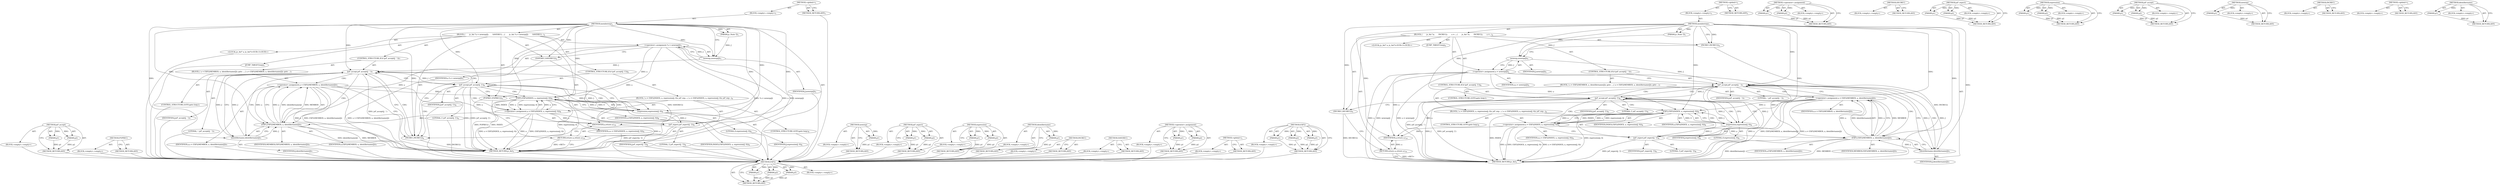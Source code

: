 digraph "EXP2" {
vulnerable_93 [label=<(METHOD,EXP2)>];
vulnerable_94 [label=<(PARAM,p1)>];
vulnerable_95 [label=<(PARAM,p2)>];
vulnerable_96 [label=<(PARAM,p3)>];
vulnerable_97 [label=<(BLOCK,&lt;empty&gt;,&lt;empty&gt;)>];
vulnerable_98 [label=<(METHOD_RETURN,ANY)>];
vulnerable_6 [label=<(METHOD,&lt;global&gt;)<SUB>1</SUB>>];
vulnerable_7 [label=<(BLOCK,&lt;empty&gt;,&lt;empty&gt;)<SUB>1</SUB>>];
vulnerable_8 [label=<(METHOD,memberexp)<SUB>1</SUB>>];
vulnerable_9 [label=<(PARAM,js_State *J)<SUB>1</SUB>>];
vulnerable_10 [label=<(BLOCK,{
       js_Ast *a;
       INCREC();
       a =...,{
       js_Ast *a;
       INCREC();
       a =...)<SUB>2</SUB>>];
vulnerable_11 [label="<(LOCAL,js_Ast* a: js_Ast*)<SUB>3</SUB>>"];
vulnerable_12 [label=<(INCREC,INCREC())<SUB>4</SUB>>];
vulnerable_13 [label=<(&lt;operator&gt;.assignment,a = newexp(J))<SUB>5</SUB>>];
vulnerable_14 [label=<(IDENTIFIER,a,a = newexp(J))<SUB>5</SUB>>];
vulnerable_15 [label=<(newexp,newexp(J))<SUB>5</SUB>>];
vulnerable_16 [label=<(IDENTIFIER,J,newexp(J))<SUB>5</SUB>>];
vulnerable_17 [label=<(JUMP_TARGET,loop)<SUB>6</SUB>>];
vulnerable_18 [label=<(CONTROL_STRUCTURE,IF,if (jsP_accept(J, '.')))<SUB>7</SUB>>];
vulnerable_19 [label=<(jsP_accept,jsP_accept(J, '.'))<SUB>7</SUB>>];
vulnerable_20 [label=<(IDENTIFIER,J,jsP_accept(J, '.'))<SUB>7</SUB>>];
vulnerable_21 [label=<(LITERAL,'.',jsP_accept(J, '.'))<SUB>7</SUB>>];
vulnerable_22 [label=<(BLOCK,{ a = EXP2(MEMBER, a, identifiername(J)); goto ...,{ a = EXP2(MEMBER, a, identifiername(J)); goto ...)<SUB>7</SUB>>];
vulnerable_23 [label=<(&lt;operator&gt;.assignment,a = EXP2(MEMBER, a, identifiername(J)))<SUB>7</SUB>>];
vulnerable_24 [label=<(IDENTIFIER,a,a = EXP2(MEMBER, a, identifiername(J)))<SUB>7</SUB>>];
vulnerable_25 [label=<(EXP2,EXP2(MEMBER, a, identifiername(J)))<SUB>7</SUB>>];
vulnerable_26 [label=<(IDENTIFIER,MEMBER,EXP2(MEMBER, a, identifiername(J)))<SUB>7</SUB>>];
vulnerable_27 [label=<(IDENTIFIER,a,EXP2(MEMBER, a, identifiername(J)))<SUB>7</SUB>>];
vulnerable_28 [label=<(identifiername,identifiername(J))<SUB>7</SUB>>];
vulnerable_29 [label=<(IDENTIFIER,J,identifiername(J))<SUB>7</SUB>>];
vulnerable_30 [label=<(CONTROL_STRUCTURE,GOTO,goto loop;)<SUB>7</SUB>>];
vulnerable_31 [label=<(CONTROL_STRUCTURE,IF,if (jsP_accept(J, '[')))<SUB>8</SUB>>];
vulnerable_32 [label=<(jsP_accept,jsP_accept(J, '['))<SUB>8</SUB>>];
vulnerable_33 [label=<(IDENTIFIER,J,jsP_accept(J, '['))<SUB>8</SUB>>];
vulnerable_34 [label=<(LITERAL,'[',jsP_accept(J, '['))<SUB>8</SUB>>];
vulnerable_35 [label=<(BLOCK,{ a = EXP2(INDEX, a, expression(J, 0)); jsP_exp...,{ a = EXP2(INDEX, a, expression(J, 0)); jsP_exp...)<SUB>8</SUB>>];
vulnerable_36 [label=<(&lt;operator&gt;.assignment,a = EXP2(INDEX, a, expression(J, 0)))<SUB>8</SUB>>];
vulnerable_37 [label=<(IDENTIFIER,a,a = EXP2(INDEX, a, expression(J, 0)))<SUB>8</SUB>>];
vulnerable_38 [label=<(EXP2,EXP2(INDEX, a, expression(J, 0)))<SUB>8</SUB>>];
vulnerable_39 [label=<(IDENTIFIER,INDEX,EXP2(INDEX, a, expression(J, 0)))<SUB>8</SUB>>];
vulnerable_40 [label=<(IDENTIFIER,a,EXP2(INDEX, a, expression(J, 0)))<SUB>8</SUB>>];
vulnerable_41 [label=<(expression,expression(J, 0))<SUB>8</SUB>>];
vulnerable_42 [label=<(IDENTIFIER,J,expression(J, 0))<SUB>8</SUB>>];
vulnerable_43 [label=<(LITERAL,0,expression(J, 0))<SUB>8</SUB>>];
vulnerable_44 [label=<(jsP_expect,jsP_expect(J, ']'))<SUB>8</SUB>>];
vulnerable_45 [label=<(IDENTIFIER,J,jsP_expect(J, ']'))<SUB>8</SUB>>];
vulnerable_46 [label=<(LITERAL,']',jsP_expect(J, ']'))<SUB>8</SUB>>];
vulnerable_47 [label=<(CONTROL_STRUCTURE,GOTO,goto loop;)<SUB>8</SUB>>];
vulnerable_48 [label=<(DECREC,DECREC())<SUB>9</SUB>>];
vulnerable_49 [label=<(RETURN,return a;,return a;)<SUB>10</SUB>>];
vulnerable_50 [label=<(IDENTIFIER,a,return a;)<SUB>10</SUB>>];
vulnerable_51 [label=<(METHOD_RETURN,js_Ast)<SUB>1</SUB>>];
vulnerable_53 [label=<(METHOD_RETURN,ANY)<SUB>1</SUB>>];
vulnerable_79 [label=<(METHOD,&lt;operator&gt;.assignment)>];
vulnerable_80 [label=<(PARAM,p1)>];
vulnerable_81 [label=<(PARAM,p2)>];
vulnerable_82 [label=<(BLOCK,&lt;empty&gt;,&lt;empty&gt;)>];
vulnerable_83 [label=<(METHOD_RETURN,ANY)>];
vulnerable_113 [label=<(METHOD,DECREC)>];
vulnerable_114 [label=<(BLOCK,&lt;empty&gt;,&lt;empty&gt;)>];
vulnerable_115 [label=<(METHOD_RETURN,ANY)>];
vulnerable_108 [label=<(METHOD,jsP_expect)>];
vulnerable_109 [label=<(PARAM,p1)>];
vulnerable_110 [label=<(PARAM,p2)>];
vulnerable_111 [label=<(BLOCK,&lt;empty&gt;,&lt;empty&gt;)>];
vulnerable_112 [label=<(METHOD_RETURN,ANY)>];
vulnerable_103 [label=<(METHOD,expression)>];
vulnerable_104 [label=<(PARAM,p1)>];
vulnerable_105 [label=<(PARAM,p2)>];
vulnerable_106 [label=<(BLOCK,&lt;empty&gt;,&lt;empty&gt;)>];
vulnerable_107 [label=<(METHOD_RETURN,ANY)>];
vulnerable_88 [label=<(METHOD,jsP_accept)>];
vulnerable_89 [label=<(PARAM,p1)>];
vulnerable_90 [label=<(PARAM,p2)>];
vulnerable_91 [label=<(BLOCK,&lt;empty&gt;,&lt;empty&gt;)>];
vulnerable_92 [label=<(METHOD_RETURN,ANY)>];
vulnerable_84 [label=<(METHOD,newexp)>];
vulnerable_85 [label=<(PARAM,p1)>];
vulnerable_86 [label=<(BLOCK,&lt;empty&gt;,&lt;empty&gt;)>];
vulnerable_87 [label=<(METHOD_RETURN,ANY)>];
vulnerable_76 [label=<(METHOD,INCREC)>];
vulnerable_77 [label=<(BLOCK,&lt;empty&gt;,&lt;empty&gt;)>];
vulnerable_78 [label=<(METHOD_RETURN,ANY)>];
vulnerable_70 [label=<(METHOD,&lt;global&gt;)<SUB>1</SUB>>];
vulnerable_71 [label=<(BLOCK,&lt;empty&gt;,&lt;empty&gt;)>];
vulnerable_72 [label=<(METHOD_RETURN,ANY)>];
vulnerable_99 [label=<(METHOD,identifiername)>];
vulnerable_100 [label=<(PARAM,p1)>];
vulnerable_101 [label=<(BLOCK,&lt;empty&gt;,&lt;empty&gt;)>];
vulnerable_102 [label=<(METHOD_RETURN,ANY)>];
fixed_92 [label=<(METHOD,jsP_accept)>];
fixed_93 [label=<(PARAM,p1)>];
fixed_94 [label=<(PARAM,p2)>];
fixed_95 [label=<(BLOCK,&lt;empty&gt;,&lt;empty&gt;)>];
fixed_96 [label=<(METHOD_RETURN,ANY)>];
fixed_117 [label=<(METHOD,POPREC)>];
fixed_118 [label=<(BLOCK,&lt;empty&gt;,&lt;empty&gt;)>];
fixed_119 [label=<(METHOD_RETURN,ANY)>];
fixed_6 [label=<(METHOD,&lt;global&gt;)<SUB>1</SUB>>];
fixed_7 [label=<(BLOCK,&lt;empty&gt;,&lt;empty&gt;)<SUB>1</SUB>>];
fixed_8 [label=<(METHOD,memberexp)<SUB>1</SUB>>];
fixed_9 [label=<(PARAM,js_State *J)<SUB>1</SUB>>];
fixed_10 [label=<(BLOCK,{
       js_Ast *a = newexp(J);
       SAVEREC(...,{
       js_Ast *a = newexp(J);
       SAVEREC(...)<SUB>2</SUB>>];
fixed_11 [label="<(LOCAL,js_Ast* a: js_Ast*)<SUB>3</SUB>>"];
fixed_12 [label=<(&lt;operator&gt;.assignment,*a = newexp(J))<SUB>3</SUB>>];
fixed_13 [label=<(IDENTIFIER,a,*a = newexp(J))<SUB>3</SUB>>];
fixed_14 [label=<(newexp,newexp(J))<SUB>3</SUB>>];
fixed_15 [label=<(IDENTIFIER,J,newexp(J))<SUB>3</SUB>>];
fixed_16 [label=<(SAVEREC,SAVEREC())<SUB>4</SUB>>];
fixed_17 [label=<(JUMP_TARGET,loop)<SUB>5</SUB>>];
fixed_18 [label=<(INCREC,INCREC())<SUB>6</SUB>>];
fixed_19 [label=<(CONTROL_STRUCTURE,IF,if (jsP_accept(J, '.')))<SUB>7</SUB>>];
fixed_20 [label=<(jsP_accept,jsP_accept(J, '.'))<SUB>7</SUB>>];
fixed_21 [label=<(IDENTIFIER,J,jsP_accept(J, '.'))<SUB>7</SUB>>];
fixed_22 [label=<(LITERAL,'.',jsP_accept(J, '.'))<SUB>7</SUB>>];
fixed_23 [label=<(BLOCK,{ a = EXP2(MEMBER, a, identifiername(J)); goto ...,{ a = EXP2(MEMBER, a, identifiername(J)); goto ...)<SUB>7</SUB>>];
fixed_24 [label=<(&lt;operator&gt;.assignment,a = EXP2(MEMBER, a, identifiername(J)))<SUB>7</SUB>>];
fixed_25 [label=<(IDENTIFIER,a,a = EXP2(MEMBER, a, identifiername(J)))<SUB>7</SUB>>];
fixed_26 [label=<(EXP2,EXP2(MEMBER, a, identifiername(J)))<SUB>7</SUB>>];
fixed_27 [label=<(IDENTIFIER,MEMBER,EXP2(MEMBER, a, identifiername(J)))<SUB>7</SUB>>];
fixed_28 [label=<(IDENTIFIER,a,EXP2(MEMBER, a, identifiername(J)))<SUB>7</SUB>>];
fixed_29 [label=<(identifiername,identifiername(J))<SUB>7</SUB>>];
fixed_30 [label=<(IDENTIFIER,J,identifiername(J))<SUB>7</SUB>>];
fixed_31 [label=<(CONTROL_STRUCTURE,GOTO,goto loop;)<SUB>7</SUB>>];
fixed_32 [label=<(CONTROL_STRUCTURE,IF,if (jsP_accept(J, '[')))<SUB>8</SUB>>];
fixed_33 [label=<(jsP_accept,jsP_accept(J, '['))<SUB>8</SUB>>];
fixed_34 [label=<(IDENTIFIER,J,jsP_accept(J, '['))<SUB>8</SUB>>];
fixed_35 [label=<(LITERAL,'[',jsP_accept(J, '['))<SUB>8</SUB>>];
fixed_36 [label=<(BLOCK,{ a = EXP2(INDEX, a, expression(J, 0)); jsP_exp...,{ a = EXP2(INDEX, a, expression(J, 0)); jsP_exp...)<SUB>8</SUB>>];
fixed_37 [label=<(&lt;operator&gt;.assignment,a = EXP2(INDEX, a, expression(J, 0)))<SUB>8</SUB>>];
fixed_38 [label=<(IDENTIFIER,a,a = EXP2(INDEX, a, expression(J, 0)))<SUB>8</SUB>>];
fixed_39 [label=<(EXP2,EXP2(INDEX, a, expression(J, 0)))<SUB>8</SUB>>];
fixed_40 [label=<(IDENTIFIER,INDEX,EXP2(INDEX, a, expression(J, 0)))<SUB>8</SUB>>];
fixed_41 [label=<(IDENTIFIER,a,EXP2(INDEX, a, expression(J, 0)))<SUB>8</SUB>>];
fixed_42 [label=<(expression,expression(J, 0))<SUB>8</SUB>>];
fixed_43 [label=<(IDENTIFIER,J,expression(J, 0))<SUB>8</SUB>>];
fixed_44 [label=<(LITERAL,0,expression(J, 0))<SUB>8</SUB>>];
fixed_45 [label=<(jsP_expect,jsP_expect(J, ']'))<SUB>8</SUB>>];
fixed_46 [label=<(IDENTIFIER,J,jsP_expect(J, ']'))<SUB>8</SUB>>];
fixed_47 [label=<(LITERAL,']',jsP_expect(J, ']'))<SUB>8</SUB>>];
fixed_48 [label=<(CONTROL_STRUCTURE,GOTO,goto loop;)<SUB>8</SUB>>];
fixed_49 [label=<(POPREC,POPREC())<SUB>9</SUB>>];
fixed_50 [label=<(RETURN,return a;,return a;)<SUB>10</SUB>>];
fixed_51 [label=<(IDENTIFIER,a,return a;)<SUB>10</SUB>>];
fixed_52 [label=<(METHOD_RETURN,js_Ast)<SUB>1</SUB>>];
fixed_54 [label=<(METHOD_RETURN,ANY)<SUB>1</SUB>>];
fixed_82 [label=<(METHOD,newexp)>];
fixed_83 [label=<(PARAM,p1)>];
fixed_84 [label=<(BLOCK,&lt;empty&gt;,&lt;empty&gt;)>];
fixed_85 [label=<(METHOD_RETURN,ANY)>];
fixed_112 [label=<(METHOD,jsP_expect)>];
fixed_113 [label=<(PARAM,p1)>];
fixed_114 [label=<(PARAM,p2)>];
fixed_115 [label=<(BLOCK,&lt;empty&gt;,&lt;empty&gt;)>];
fixed_116 [label=<(METHOD_RETURN,ANY)>];
fixed_107 [label=<(METHOD,expression)>];
fixed_108 [label=<(PARAM,p1)>];
fixed_109 [label=<(PARAM,p2)>];
fixed_110 [label=<(BLOCK,&lt;empty&gt;,&lt;empty&gt;)>];
fixed_111 [label=<(METHOD_RETURN,ANY)>];
fixed_103 [label=<(METHOD,identifiername)>];
fixed_104 [label=<(PARAM,p1)>];
fixed_105 [label=<(BLOCK,&lt;empty&gt;,&lt;empty&gt;)>];
fixed_106 [label=<(METHOD_RETURN,ANY)>];
fixed_89 [label=<(METHOD,INCREC)>];
fixed_90 [label=<(BLOCK,&lt;empty&gt;,&lt;empty&gt;)>];
fixed_91 [label=<(METHOD_RETURN,ANY)>];
fixed_86 [label=<(METHOD,SAVEREC)>];
fixed_87 [label=<(BLOCK,&lt;empty&gt;,&lt;empty&gt;)>];
fixed_88 [label=<(METHOD_RETURN,ANY)>];
fixed_77 [label=<(METHOD,&lt;operator&gt;.assignment)>];
fixed_78 [label=<(PARAM,p1)>];
fixed_79 [label=<(PARAM,p2)>];
fixed_80 [label=<(BLOCK,&lt;empty&gt;,&lt;empty&gt;)>];
fixed_81 [label=<(METHOD_RETURN,ANY)>];
fixed_71 [label=<(METHOD,&lt;global&gt;)<SUB>1</SUB>>];
fixed_72 [label=<(BLOCK,&lt;empty&gt;,&lt;empty&gt;)>];
fixed_73 [label=<(METHOD_RETURN,ANY)>];
fixed_97 [label=<(METHOD,EXP2)>];
fixed_98 [label=<(PARAM,p1)>];
fixed_99 [label=<(PARAM,p2)>];
fixed_100 [label=<(PARAM,p3)>];
fixed_101 [label=<(BLOCK,&lt;empty&gt;,&lt;empty&gt;)>];
fixed_102 [label=<(METHOD_RETURN,ANY)>];
vulnerable_93 -> vulnerable_94  [key=0, label="AST: "];
vulnerable_93 -> vulnerable_94  [key=1, label="DDG: "];
vulnerable_93 -> vulnerable_97  [key=0, label="AST: "];
vulnerable_93 -> vulnerable_95  [key=0, label="AST: "];
vulnerable_93 -> vulnerable_95  [key=1, label="DDG: "];
vulnerable_93 -> vulnerable_98  [key=0, label="AST: "];
vulnerable_93 -> vulnerable_98  [key=1, label="CFG: "];
vulnerable_93 -> vulnerable_96  [key=0, label="AST: "];
vulnerable_93 -> vulnerable_96  [key=1, label="DDG: "];
vulnerable_94 -> vulnerable_98  [key=0, label="DDG: p1"];
vulnerable_95 -> vulnerable_98  [key=0, label="DDG: p2"];
vulnerable_96 -> vulnerable_98  [key=0, label="DDG: p3"];
vulnerable_6 -> vulnerable_7  [key=0, label="AST: "];
vulnerable_6 -> vulnerable_53  [key=0, label="AST: "];
vulnerable_6 -> vulnerable_53  [key=1, label="CFG: "];
vulnerable_7 -> vulnerable_8  [key=0, label="AST: "];
vulnerable_8 -> vulnerable_9  [key=0, label="AST: "];
vulnerable_8 -> vulnerable_9  [key=1, label="DDG: "];
vulnerable_8 -> vulnerable_10  [key=0, label="AST: "];
vulnerable_8 -> vulnerable_51  [key=0, label="AST: "];
vulnerable_8 -> vulnerable_12  [key=0, label="CFG: "];
vulnerable_8 -> vulnerable_12  [key=1, label="DDG: "];
vulnerable_8 -> vulnerable_48  [key=0, label="DDG: "];
vulnerable_8 -> vulnerable_50  [key=0, label="DDG: "];
vulnerable_8 -> vulnerable_15  [key=0, label="DDG: "];
vulnerable_8 -> vulnerable_19  [key=0, label="DDG: "];
vulnerable_8 -> vulnerable_32  [key=0, label="DDG: "];
vulnerable_8 -> vulnerable_44  [key=0, label="DDG: "];
vulnerable_8 -> vulnerable_25  [key=0, label="DDG: "];
vulnerable_8 -> vulnerable_38  [key=0, label="DDG: "];
vulnerable_8 -> vulnerable_28  [key=0, label="DDG: "];
vulnerable_8 -> vulnerable_41  [key=0, label="DDG: "];
vulnerable_9 -> vulnerable_15  [key=0, label="DDG: J"];
vulnerable_10 -> vulnerable_11  [key=0, label="AST: "];
vulnerable_10 -> vulnerable_12  [key=0, label="AST: "];
vulnerable_10 -> vulnerable_13  [key=0, label="AST: "];
vulnerable_10 -> vulnerable_17  [key=0, label="AST: "];
vulnerable_10 -> vulnerable_18  [key=0, label="AST: "];
vulnerable_10 -> vulnerable_31  [key=0, label="AST: "];
vulnerable_10 -> vulnerable_48  [key=0, label="AST: "];
vulnerable_10 -> vulnerable_49  [key=0, label="AST: "];
vulnerable_12 -> vulnerable_15  [key=0, label="CFG: "];
vulnerable_12 -> vulnerable_51  [key=0, label="DDG: INCREC()"];
vulnerable_13 -> vulnerable_14  [key=0, label="AST: "];
vulnerable_13 -> vulnerable_15  [key=0, label="AST: "];
vulnerable_13 -> vulnerable_19  [key=0, label="CFG: "];
vulnerable_13 -> vulnerable_51  [key=0, label="DDG: a"];
vulnerable_13 -> vulnerable_51  [key=1, label="DDG: newexp(J)"];
vulnerable_13 -> vulnerable_51  [key=2, label="DDG: a = newexp(J)"];
vulnerable_13 -> vulnerable_50  [key=0, label="DDG: a"];
vulnerable_13 -> vulnerable_25  [key=0, label="DDG: a"];
vulnerable_13 -> vulnerable_38  [key=0, label="DDG: a"];
vulnerable_15 -> vulnerable_16  [key=0, label="AST: "];
vulnerable_15 -> vulnerable_13  [key=0, label="CFG: "];
vulnerable_15 -> vulnerable_13  [key=1, label="DDG: J"];
vulnerable_15 -> vulnerable_19  [key=0, label="DDG: J"];
vulnerable_18 -> vulnerable_19  [key=0, label="AST: "];
vulnerable_18 -> vulnerable_22  [key=0, label="AST: "];
vulnerable_19 -> vulnerable_20  [key=0, label="AST: "];
vulnerable_19 -> vulnerable_21  [key=0, label="AST: "];
vulnerable_19 -> vulnerable_28  [key=0, label="CFG: "];
vulnerable_19 -> vulnerable_28  [key=1, label="DDG: J"];
vulnerable_19 -> vulnerable_28  [key=2, label="CDG: "];
vulnerable_19 -> vulnerable_32  [key=0, label="CFG: "];
vulnerable_19 -> vulnerable_32  [key=1, label="DDG: J"];
vulnerable_19 -> vulnerable_51  [key=0, label="DDG: jsP_accept(J, '.')"];
vulnerable_19 -> vulnerable_23  [key=0, label="CDG: "];
vulnerable_19 -> vulnerable_19  [key=0, label="CDG: "];
vulnerable_19 -> vulnerable_25  [key=0, label="CDG: "];
vulnerable_22 -> vulnerable_23  [key=0, label="AST: "];
vulnerable_22 -> vulnerable_30  [key=0, label="AST: "];
vulnerable_23 -> vulnerable_24  [key=0, label="AST: "];
vulnerable_23 -> vulnerable_25  [key=0, label="AST: "];
vulnerable_23 -> vulnerable_25  [key=1, label="DDG: a"];
vulnerable_23 -> vulnerable_19  [key=0, label="CFG: "];
vulnerable_23 -> vulnerable_51  [key=0, label="DDG: a"];
vulnerable_23 -> vulnerable_51  [key=1, label="DDG: EXP2(MEMBER, a, identifiername(J))"];
vulnerable_23 -> vulnerable_51  [key=2, label="DDG: a = EXP2(MEMBER, a, identifiername(J))"];
vulnerable_23 -> vulnerable_50  [key=0, label="DDG: a"];
vulnerable_23 -> vulnerable_38  [key=0, label="DDG: a"];
vulnerable_25 -> vulnerable_26  [key=0, label="AST: "];
vulnerable_25 -> vulnerable_27  [key=0, label="AST: "];
vulnerable_25 -> vulnerable_28  [key=0, label="AST: "];
vulnerable_25 -> vulnerable_23  [key=0, label="CFG: "];
vulnerable_25 -> vulnerable_23  [key=1, label="DDG: MEMBER"];
vulnerable_25 -> vulnerable_23  [key=2, label="DDG: a"];
vulnerable_25 -> vulnerable_23  [key=3, label="DDG: identifiername(J)"];
vulnerable_25 -> vulnerable_51  [key=0, label="DDG: identifiername(J)"];
vulnerable_25 -> vulnerable_51  [key=1, label="DDG: MEMBER"];
vulnerable_28 -> vulnerable_29  [key=0, label="AST: "];
vulnerable_28 -> vulnerable_25  [key=0, label="CFG: "];
vulnerable_28 -> vulnerable_25  [key=1, label="DDG: J"];
vulnerable_28 -> vulnerable_19  [key=0, label="DDG: J"];
vulnerable_31 -> vulnerable_32  [key=0, label="AST: "];
vulnerable_31 -> vulnerable_35  [key=0, label="AST: "];
vulnerable_32 -> vulnerable_33  [key=0, label="AST: "];
vulnerable_32 -> vulnerable_34  [key=0, label="AST: "];
vulnerable_32 -> vulnerable_48  [key=0, label="CFG: "];
vulnerable_32 -> vulnerable_41  [key=0, label="CFG: "];
vulnerable_32 -> vulnerable_41  [key=1, label="DDG: J"];
vulnerable_32 -> vulnerable_41  [key=2, label="CDG: "];
vulnerable_32 -> vulnerable_51  [key=0, label="DDG: J"];
vulnerable_32 -> vulnerable_51  [key=1, label="DDG: jsP_accept(J, '[')"];
vulnerable_32 -> vulnerable_32  [key=0, label="CDG: "];
vulnerable_32 -> vulnerable_19  [key=0, label="CDG: "];
vulnerable_32 -> vulnerable_36  [key=0, label="CDG: "];
vulnerable_32 -> vulnerable_38  [key=0, label="CDG: "];
vulnerable_32 -> vulnerable_44  [key=0, label="CDG: "];
vulnerable_35 -> vulnerable_36  [key=0, label="AST: "];
vulnerable_35 -> vulnerable_44  [key=0, label="AST: "];
vulnerable_35 -> vulnerable_47  [key=0, label="AST: "];
vulnerable_36 -> vulnerable_37  [key=0, label="AST: "];
vulnerable_36 -> vulnerable_38  [key=0, label="AST: "];
vulnerable_36 -> vulnerable_38  [key=1, label="DDG: a"];
vulnerable_36 -> vulnerable_44  [key=0, label="CFG: "];
vulnerable_36 -> vulnerable_51  [key=0, label="DDG: a"];
vulnerable_36 -> vulnerable_51  [key=1, label="DDG: EXP2(INDEX, a, expression(J, 0))"];
vulnerable_36 -> vulnerable_51  [key=2, label="DDG: a = EXP2(INDEX, a, expression(J, 0))"];
vulnerable_36 -> vulnerable_50  [key=0, label="DDG: a"];
vulnerable_36 -> vulnerable_25  [key=0, label="DDG: a"];
vulnerable_38 -> vulnerable_39  [key=0, label="AST: "];
vulnerable_38 -> vulnerable_40  [key=0, label="AST: "];
vulnerable_38 -> vulnerable_41  [key=0, label="AST: "];
vulnerable_38 -> vulnerable_36  [key=0, label="CFG: "];
vulnerable_38 -> vulnerable_36  [key=1, label="DDG: INDEX"];
vulnerable_38 -> vulnerable_36  [key=2, label="DDG: a"];
vulnerable_38 -> vulnerable_36  [key=3, label="DDG: expression(J, 0)"];
vulnerable_38 -> vulnerable_51  [key=0, label="DDG: expression(J, 0)"];
vulnerable_38 -> vulnerable_51  [key=1, label="DDG: INDEX"];
vulnerable_41 -> vulnerable_42  [key=0, label="AST: "];
vulnerable_41 -> vulnerable_43  [key=0, label="AST: "];
vulnerable_41 -> vulnerable_38  [key=0, label="CFG: "];
vulnerable_41 -> vulnerable_38  [key=1, label="DDG: J"];
vulnerable_41 -> vulnerable_38  [key=2, label="DDG: 0"];
vulnerable_41 -> vulnerable_44  [key=0, label="DDG: J"];
vulnerable_44 -> vulnerable_45  [key=0, label="AST: "];
vulnerable_44 -> vulnerable_46  [key=0, label="AST: "];
vulnerable_44 -> vulnerable_19  [key=0, label="CFG: "];
vulnerable_44 -> vulnerable_19  [key=1, label="DDG: J"];
vulnerable_44 -> vulnerable_51  [key=0, label="DDG: jsP_expect(J, ']')"];
vulnerable_48 -> vulnerable_49  [key=0, label="CFG: "];
vulnerable_48 -> vulnerable_51  [key=0, label="DDG: DECREC()"];
vulnerable_49 -> vulnerable_50  [key=0, label="AST: "];
vulnerable_49 -> vulnerable_51  [key=0, label="CFG: "];
vulnerable_49 -> vulnerable_51  [key=1, label="DDG: &lt;RET&gt;"];
vulnerable_50 -> vulnerable_49  [key=0, label="DDG: a"];
vulnerable_79 -> vulnerable_80  [key=0, label="AST: "];
vulnerable_79 -> vulnerable_80  [key=1, label="DDG: "];
vulnerable_79 -> vulnerable_82  [key=0, label="AST: "];
vulnerable_79 -> vulnerable_81  [key=0, label="AST: "];
vulnerable_79 -> vulnerable_81  [key=1, label="DDG: "];
vulnerable_79 -> vulnerable_83  [key=0, label="AST: "];
vulnerable_79 -> vulnerable_83  [key=1, label="CFG: "];
vulnerable_80 -> vulnerable_83  [key=0, label="DDG: p1"];
vulnerable_81 -> vulnerable_83  [key=0, label="DDG: p2"];
vulnerable_113 -> vulnerable_114  [key=0, label="AST: "];
vulnerable_113 -> vulnerable_115  [key=0, label="AST: "];
vulnerable_113 -> vulnerable_115  [key=1, label="CFG: "];
vulnerable_108 -> vulnerable_109  [key=0, label="AST: "];
vulnerable_108 -> vulnerable_109  [key=1, label="DDG: "];
vulnerable_108 -> vulnerable_111  [key=0, label="AST: "];
vulnerable_108 -> vulnerable_110  [key=0, label="AST: "];
vulnerable_108 -> vulnerable_110  [key=1, label="DDG: "];
vulnerable_108 -> vulnerable_112  [key=0, label="AST: "];
vulnerable_108 -> vulnerable_112  [key=1, label="CFG: "];
vulnerable_109 -> vulnerable_112  [key=0, label="DDG: p1"];
vulnerable_110 -> vulnerable_112  [key=0, label="DDG: p2"];
vulnerable_103 -> vulnerable_104  [key=0, label="AST: "];
vulnerable_103 -> vulnerable_104  [key=1, label="DDG: "];
vulnerable_103 -> vulnerable_106  [key=0, label="AST: "];
vulnerable_103 -> vulnerable_105  [key=0, label="AST: "];
vulnerable_103 -> vulnerable_105  [key=1, label="DDG: "];
vulnerable_103 -> vulnerable_107  [key=0, label="AST: "];
vulnerable_103 -> vulnerable_107  [key=1, label="CFG: "];
vulnerable_104 -> vulnerable_107  [key=0, label="DDG: p1"];
vulnerable_105 -> vulnerable_107  [key=0, label="DDG: p2"];
vulnerable_88 -> vulnerable_89  [key=0, label="AST: "];
vulnerable_88 -> vulnerable_89  [key=1, label="DDG: "];
vulnerable_88 -> vulnerable_91  [key=0, label="AST: "];
vulnerable_88 -> vulnerable_90  [key=0, label="AST: "];
vulnerable_88 -> vulnerable_90  [key=1, label="DDG: "];
vulnerable_88 -> vulnerable_92  [key=0, label="AST: "];
vulnerable_88 -> vulnerable_92  [key=1, label="CFG: "];
vulnerable_89 -> vulnerable_92  [key=0, label="DDG: p1"];
vulnerable_90 -> vulnerable_92  [key=0, label="DDG: p2"];
vulnerable_84 -> vulnerable_85  [key=0, label="AST: "];
vulnerable_84 -> vulnerable_85  [key=1, label="DDG: "];
vulnerable_84 -> vulnerable_86  [key=0, label="AST: "];
vulnerable_84 -> vulnerable_87  [key=0, label="AST: "];
vulnerable_84 -> vulnerable_87  [key=1, label="CFG: "];
vulnerable_85 -> vulnerable_87  [key=0, label="DDG: p1"];
vulnerable_76 -> vulnerable_77  [key=0, label="AST: "];
vulnerable_76 -> vulnerable_78  [key=0, label="AST: "];
vulnerable_76 -> vulnerable_78  [key=1, label="CFG: "];
vulnerable_70 -> vulnerable_71  [key=0, label="AST: "];
vulnerable_70 -> vulnerable_72  [key=0, label="AST: "];
vulnerable_70 -> vulnerable_72  [key=1, label="CFG: "];
vulnerable_99 -> vulnerable_100  [key=0, label="AST: "];
vulnerable_99 -> vulnerable_100  [key=1, label="DDG: "];
vulnerable_99 -> vulnerable_101  [key=0, label="AST: "];
vulnerable_99 -> vulnerable_102  [key=0, label="AST: "];
vulnerable_99 -> vulnerable_102  [key=1, label="CFG: "];
vulnerable_100 -> vulnerable_102  [key=0, label="DDG: p1"];
fixed_92 -> fixed_93  [key=0, label="AST: "];
fixed_92 -> fixed_93  [key=1, label="DDG: "];
fixed_92 -> fixed_95  [key=0, label="AST: "];
fixed_92 -> fixed_94  [key=0, label="AST: "];
fixed_92 -> fixed_94  [key=1, label="DDG: "];
fixed_92 -> fixed_96  [key=0, label="AST: "];
fixed_92 -> fixed_96  [key=1, label="CFG: "];
fixed_93 -> fixed_96  [key=0, label="DDG: p1"];
fixed_94 -> fixed_96  [key=0, label="DDG: p2"];
fixed_95 -> vulnerable_93  [key=0];
fixed_96 -> vulnerable_93  [key=0];
fixed_117 -> fixed_118  [key=0, label="AST: "];
fixed_117 -> fixed_119  [key=0, label="AST: "];
fixed_117 -> fixed_119  [key=1, label="CFG: "];
fixed_118 -> vulnerable_93  [key=0];
fixed_119 -> vulnerable_93  [key=0];
fixed_6 -> fixed_7  [key=0, label="AST: "];
fixed_6 -> fixed_54  [key=0, label="AST: "];
fixed_6 -> fixed_54  [key=1, label="CFG: "];
fixed_7 -> fixed_8  [key=0, label="AST: "];
fixed_8 -> fixed_9  [key=0, label="AST: "];
fixed_8 -> fixed_9  [key=1, label="DDG: "];
fixed_8 -> fixed_10  [key=0, label="AST: "];
fixed_8 -> fixed_52  [key=0, label="AST: "];
fixed_8 -> fixed_14  [key=0, label="CFG: "];
fixed_8 -> fixed_14  [key=1, label="DDG: "];
fixed_8 -> fixed_16  [key=0, label="DDG: "];
fixed_8 -> fixed_18  [key=0, label="DDG: "];
fixed_8 -> fixed_49  [key=0, label="DDG: "];
fixed_8 -> fixed_51  [key=0, label="DDG: "];
fixed_8 -> fixed_20  [key=0, label="DDG: "];
fixed_8 -> fixed_33  [key=0, label="DDG: "];
fixed_8 -> fixed_45  [key=0, label="DDG: "];
fixed_8 -> fixed_26  [key=0, label="DDG: "];
fixed_8 -> fixed_39  [key=0, label="DDG: "];
fixed_8 -> fixed_29  [key=0, label="DDG: "];
fixed_8 -> fixed_42  [key=0, label="DDG: "];
fixed_9 -> fixed_14  [key=0, label="DDG: J"];
fixed_10 -> fixed_11  [key=0, label="AST: "];
fixed_10 -> fixed_12  [key=0, label="AST: "];
fixed_10 -> fixed_16  [key=0, label="AST: "];
fixed_10 -> fixed_17  [key=0, label="AST: "];
fixed_10 -> fixed_18  [key=0, label="AST: "];
fixed_10 -> fixed_19  [key=0, label="AST: "];
fixed_10 -> fixed_32  [key=0, label="AST: "];
fixed_10 -> fixed_49  [key=0, label="AST: "];
fixed_10 -> fixed_50  [key=0, label="AST: "];
fixed_11 -> vulnerable_93  [key=0];
fixed_12 -> fixed_13  [key=0, label="AST: "];
fixed_12 -> fixed_14  [key=0, label="AST: "];
fixed_12 -> fixed_16  [key=0, label="CFG: "];
fixed_12 -> fixed_52  [key=0, label="DDG: a"];
fixed_12 -> fixed_52  [key=1, label="DDG: newexp(J)"];
fixed_12 -> fixed_52  [key=2, label="DDG: *a = newexp(J)"];
fixed_12 -> fixed_51  [key=0, label="DDG: a"];
fixed_12 -> fixed_26  [key=0, label="DDG: a"];
fixed_12 -> fixed_39  [key=0, label="DDG: a"];
fixed_13 -> vulnerable_93  [key=0];
fixed_14 -> fixed_15  [key=0, label="AST: "];
fixed_14 -> fixed_12  [key=0, label="CFG: "];
fixed_14 -> fixed_12  [key=1, label="DDG: J"];
fixed_14 -> fixed_20  [key=0, label="DDG: J"];
fixed_15 -> vulnerable_93  [key=0];
fixed_16 -> fixed_18  [key=0, label="CFG: "];
fixed_16 -> fixed_52  [key=0, label="DDG: SAVEREC()"];
fixed_17 -> vulnerable_93  [key=0];
fixed_18 -> fixed_20  [key=0, label="CFG: "];
fixed_18 -> fixed_52  [key=0, label="DDG: INCREC()"];
fixed_19 -> fixed_20  [key=0, label="AST: "];
fixed_19 -> fixed_23  [key=0, label="AST: "];
fixed_20 -> fixed_21  [key=0, label="AST: "];
fixed_20 -> fixed_22  [key=0, label="AST: "];
fixed_20 -> fixed_29  [key=0, label="CFG: "];
fixed_20 -> fixed_29  [key=1, label="DDG: J"];
fixed_20 -> fixed_29  [key=2, label="CDG: "];
fixed_20 -> fixed_33  [key=0, label="CFG: "];
fixed_20 -> fixed_33  [key=1, label="DDG: J"];
fixed_20 -> fixed_52  [key=0, label="DDG: jsP_accept(J, '.')"];
fixed_20 -> fixed_24  [key=0, label="CDG: "];
fixed_20 -> fixed_26  [key=0, label="CDG: "];
fixed_20 -> fixed_20  [key=0, label="CDG: "];
fixed_20 -> fixed_18  [key=0, label="CDG: "];
fixed_21 -> vulnerable_93  [key=0];
fixed_22 -> vulnerable_93  [key=0];
fixed_23 -> fixed_24  [key=0, label="AST: "];
fixed_23 -> fixed_31  [key=0, label="AST: "];
fixed_24 -> fixed_25  [key=0, label="AST: "];
fixed_24 -> fixed_26  [key=0, label="AST: "];
fixed_24 -> fixed_26  [key=1, label="DDG: a"];
fixed_24 -> fixed_18  [key=0, label="CFG: "];
fixed_24 -> fixed_52  [key=0, label="DDG: a"];
fixed_24 -> fixed_52  [key=1, label="DDG: EXP2(MEMBER, a, identifiername(J))"];
fixed_24 -> fixed_52  [key=2, label="DDG: a = EXP2(MEMBER, a, identifiername(J))"];
fixed_24 -> fixed_51  [key=0, label="DDG: a"];
fixed_24 -> fixed_39  [key=0, label="DDG: a"];
fixed_25 -> vulnerable_93  [key=0];
fixed_26 -> fixed_27  [key=0, label="AST: "];
fixed_26 -> fixed_28  [key=0, label="AST: "];
fixed_26 -> fixed_29  [key=0, label="AST: "];
fixed_26 -> fixed_24  [key=0, label="CFG: "];
fixed_26 -> fixed_24  [key=1, label="DDG: MEMBER"];
fixed_26 -> fixed_24  [key=2, label="DDG: a"];
fixed_26 -> fixed_24  [key=3, label="DDG: identifiername(J)"];
fixed_26 -> fixed_52  [key=0, label="DDG: identifiername(J)"];
fixed_26 -> fixed_52  [key=1, label="DDG: MEMBER"];
fixed_27 -> vulnerable_93  [key=0];
fixed_28 -> vulnerable_93  [key=0];
fixed_29 -> fixed_30  [key=0, label="AST: "];
fixed_29 -> fixed_26  [key=0, label="CFG: "];
fixed_29 -> fixed_26  [key=1, label="DDG: J"];
fixed_29 -> fixed_20  [key=0, label="DDG: J"];
fixed_30 -> vulnerable_93  [key=0];
fixed_31 -> vulnerable_93  [key=0];
fixed_32 -> fixed_33  [key=0, label="AST: "];
fixed_32 -> fixed_36  [key=0, label="AST: "];
fixed_33 -> fixed_34  [key=0, label="AST: "];
fixed_33 -> fixed_35  [key=0, label="AST: "];
fixed_33 -> fixed_49  [key=0, label="CFG: "];
fixed_33 -> fixed_42  [key=0, label="CFG: "];
fixed_33 -> fixed_42  [key=1, label="DDG: J"];
fixed_33 -> fixed_42  [key=2, label="CDG: "];
fixed_33 -> fixed_52  [key=0, label="DDG: J"];
fixed_33 -> fixed_52  [key=1, label="DDG: jsP_accept(J, '[')"];
fixed_33 -> fixed_33  [key=0, label="CDG: "];
fixed_33 -> fixed_37  [key=0, label="CDG: "];
fixed_33 -> fixed_20  [key=0, label="CDG: "];
fixed_33 -> fixed_45  [key=0, label="CDG: "];
fixed_33 -> fixed_18  [key=0, label="CDG: "];
fixed_33 -> fixed_39  [key=0, label="CDG: "];
fixed_34 -> vulnerable_93  [key=0];
fixed_35 -> vulnerable_93  [key=0];
fixed_36 -> fixed_37  [key=0, label="AST: "];
fixed_36 -> fixed_45  [key=0, label="AST: "];
fixed_36 -> fixed_48  [key=0, label="AST: "];
fixed_37 -> fixed_38  [key=0, label="AST: "];
fixed_37 -> fixed_39  [key=0, label="AST: "];
fixed_37 -> fixed_39  [key=1, label="DDG: a"];
fixed_37 -> fixed_45  [key=0, label="CFG: "];
fixed_37 -> fixed_52  [key=0, label="DDG: a"];
fixed_37 -> fixed_52  [key=1, label="DDG: EXP2(INDEX, a, expression(J, 0))"];
fixed_37 -> fixed_52  [key=2, label="DDG: a = EXP2(INDEX, a, expression(J, 0))"];
fixed_37 -> fixed_51  [key=0, label="DDG: a"];
fixed_37 -> fixed_26  [key=0, label="DDG: a"];
fixed_38 -> vulnerable_93  [key=0];
fixed_39 -> fixed_40  [key=0, label="AST: "];
fixed_39 -> fixed_41  [key=0, label="AST: "];
fixed_39 -> fixed_42  [key=0, label="AST: "];
fixed_39 -> fixed_37  [key=0, label="CFG: "];
fixed_39 -> fixed_37  [key=1, label="DDG: INDEX"];
fixed_39 -> fixed_37  [key=2, label="DDG: a"];
fixed_39 -> fixed_37  [key=3, label="DDG: expression(J, 0)"];
fixed_39 -> fixed_52  [key=0, label="DDG: expression(J, 0)"];
fixed_39 -> fixed_52  [key=1, label="DDG: INDEX"];
fixed_40 -> vulnerable_93  [key=0];
fixed_41 -> vulnerable_93  [key=0];
fixed_42 -> fixed_43  [key=0, label="AST: "];
fixed_42 -> fixed_44  [key=0, label="AST: "];
fixed_42 -> fixed_39  [key=0, label="CFG: "];
fixed_42 -> fixed_39  [key=1, label="DDG: J"];
fixed_42 -> fixed_39  [key=2, label="DDG: 0"];
fixed_42 -> fixed_45  [key=0, label="DDG: J"];
fixed_43 -> vulnerable_93  [key=0];
fixed_44 -> vulnerable_93  [key=0];
fixed_45 -> fixed_46  [key=0, label="AST: "];
fixed_45 -> fixed_47  [key=0, label="AST: "];
fixed_45 -> fixed_18  [key=0, label="CFG: "];
fixed_45 -> fixed_52  [key=0, label="DDG: jsP_expect(J, ']')"];
fixed_45 -> fixed_20  [key=0, label="DDG: J"];
fixed_46 -> vulnerable_93  [key=0];
fixed_47 -> vulnerable_93  [key=0];
fixed_48 -> vulnerable_93  [key=0];
fixed_49 -> fixed_50  [key=0, label="CFG: "];
fixed_49 -> fixed_52  [key=0, label="DDG: POPREC()"];
fixed_50 -> fixed_51  [key=0, label="AST: "];
fixed_50 -> fixed_52  [key=0, label="CFG: "];
fixed_50 -> fixed_52  [key=1, label="DDG: &lt;RET&gt;"];
fixed_51 -> fixed_50  [key=0, label="DDG: a"];
fixed_52 -> vulnerable_93  [key=0];
fixed_54 -> vulnerable_93  [key=0];
fixed_82 -> fixed_83  [key=0, label="AST: "];
fixed_82 -> fixed_83  [key=1, label="DDG: "];
fixed_82 -> fixed_84  [key=0, label="AST: "];
fixed_82 -> fixed_85  [key=0, label="AST: "];
fixed_82 -> fixed_85  [key=1, label="CFG: "];
fixed_83 -> fixed_85  [key=0, label="DDG: p1"];
fixed_84 -> vulnerable_93  [key=0];
fixed_85 -> vulnerable_93  [key=0];
fixed_112 -> fixed_113  [key=0, label="AST: "];
fixed_112 -> fixed_113  [key=1, label="DDG: "];
fixed_112 -> fixed_115  [key=0, label="AST: "];
fixed_112 -> fixed_114  [key=0, label="AST: "];
fixed_112 -> fixed_114  [key=1, label="DDG: "];
fixed_112 -> fixed_116  [key=0, label="AST: "];
fixed_112 -> fixed_116  [key=1, label="CFG: "];
fixed_113 -> fixed_116  [key=0, label="DDG: p1"];
fixed_114 -> fixed_116  [key=0, label="DDG: p2"];
fixed_115 -> vulnerable_93  [key=0];
fixed_116 -> vulnerable_93  [key=0];
fixed_107 -> fixed_108  [key=0, label="AST: "];
fixed_107 -> fixed_108  [key=1, label="DDG: "];
fixed_107 -> fixed_110  [key=0, label="AST: "];
fixed_107 -> fixed_109  [key=0, label="AST: "];
fixed_107 -> fixed_109  [key=1, label="DDG: "];
fixed_107 -> fixed_111  [key=0, label="AST: "];
fixed_107 -> fixed_111  [key=1, label="CFG: "];
fixed_108 -> fixed_111  [key=0, label="DDG: p1"];
fixed_109 -> fixed_111  [key=0, label="DDG: p2"];
fixed_110 -> vulnerable_93  [key=0];
fixed_111 -> vulnerable_93  [key=0];
fixed_103 -> fixed_104  [key=0, label="AST: "];
fixed_103 -> fixed_104  [key=1, label="DDG: "];
fixed_103 -> fixed_105  [key=0, label="AST: "];
fixed_103 -> fixed_106  [key=0, label="AST: "];
fixed_103 -> fixed_106  [key=1, label="CFG: "];
fixed_104 -> fixed_106  [key=0, label="DDG: p1"];
fixed_105 -> vulnerable_93  [key=0];
fixed_106 -> vulnerable_93  [key=0];
fixed_89 -> fixed_90  [key=0, label="AST: "];
fixed_89 -> fixed_91  [key=0, label="AST: "];
fixed_89 -> fixed_91  [key=1, label="CFG: "];
fixed_90 -> vulnerable_93  [key=0];
fixed_91 -> vulnerable_93  [key=0];
fixed_86 -> fixed_87  [key=0, label="AST: "];
fixed_86 -> fixed_88  [key=0, label="AST: "];
fixed_86 -> fixed_88  [key=1, label="CFG: "];
fixed_87 -> vulnerable_93  [key=0];
fixed_88 -> vulnerable_93  [key=0];
fixed_77 -> fixed_78  [key=0, label="AST: "];
fixed_77 -> fixed_78  [key=1, label="DDG: "];
fixed_77 -> fixed_80  [key=0, label="AST: "];
fixed_77 -> fixed_79  [key=0, label="AST: "];
fixed_77 -> fixed_79  [key=1, label="DDG: "];
fixed_77 -> fixed_81  [key=0, label="AST: "];
fixed_77 -> fixed_81  [key=1, label="CFG: "];
fixed_78 -> fixed_81  [key=0, label="DDG: p1"];
fixed_79 -> fixed_81  [key=0, label="DDG: p2"];
fixed_80 -> vulnerable_93  [key=0];
fixed_81 -> vulnerable_93  [key=0];
fixed_71 -> fixed_72  [key=0, label="AST: "];
fixed_71 -> fixed_73  [key=0, label="AST: "];
fixed_71 -> fixed_73  [key=1, label="CFG: "];
fixed_72 -> vulnerable_93  [key=0];
fixed_73 -> vulnerable_93  [key=0];
fixed_97 -> fixed_98  [key=0, label="AST: "];
fixed_97 -> fixed_98  [key=1, label="DDG: "];
fixed_97 -> fixed_101  [key=0, label="AST: "];
fixed_97 -> fixed_99  [key=0, label="AST: "];
fixed_97 -> fixed_99  [key=1, label="DDG: "];
fixed_97 -> fixed_102  [key=0, label="AST: "];
fixed_97 -> fixed_102  [key=1, label="CFG: "];
fixed_97 -> fixed_100  [key=0, label="AST: "];
fixed_97 -> fixed_100  [key=1, label="DDG: "];
fixed_98 -> fixed_102  [key=0, label="DDG: p1"];
fixed_99 -> fixed_102  [key=0, label="DDG: p2"];
fixed_100 -> fixed_102  [key=0, label="DDG: p3"];
fixed_101 -> vulnerable_93  [key=0];
fixed_102 -> vulnerable_93  [key=0];
}
